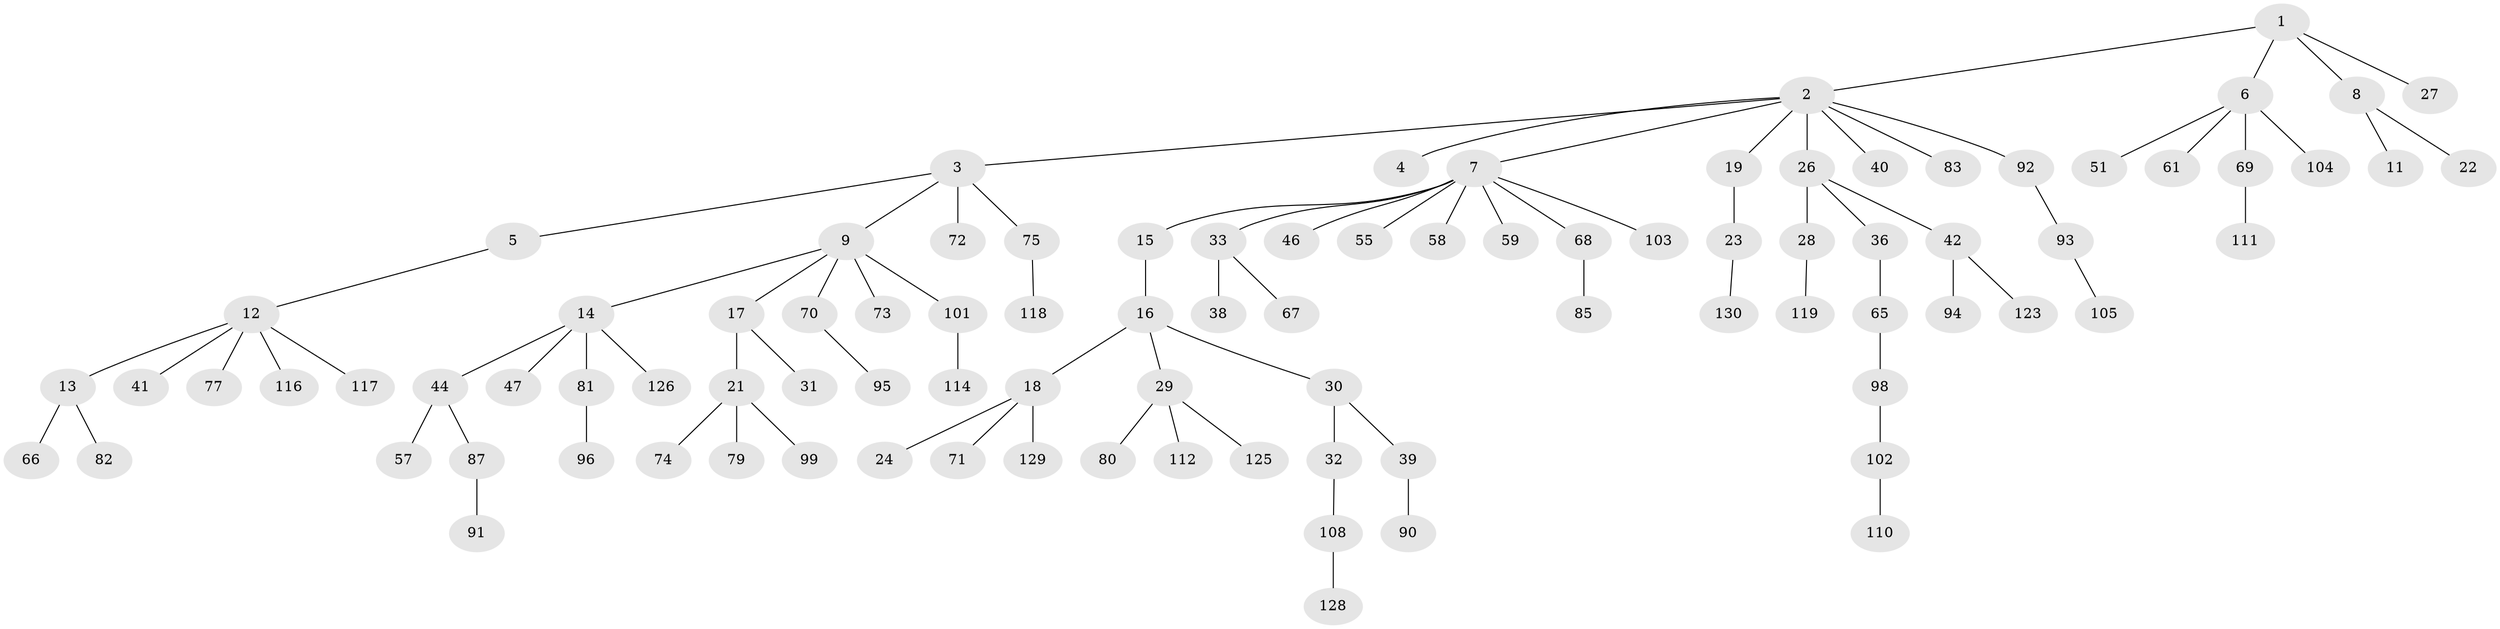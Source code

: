 // Generated by graph-tools (version 1.1) at 2025/24/03/03/25 07:24:07]
// undirected, 93 vertices, 92 edges
graph export_dot {
graph [start="1"]
  node [color=gray90,style=filled];
  1;
  2 [super="+35"];
  3;
  4;
  5 [super="+89"];
  6 [super="+122"];
  7 [super="+10"];
  8 [super="+132"];
  9 [super="+49"];
  11 [super="+76"];
  12 [super="+37"];
  13 [super="+60"];
  14 [super="+25"];
  15 [super="+86"];
  16 [super="+78"];
  17 [super="+20"];
  18 [super="+54"];
  19;
  21 [super="+56"];
  22 [super="+134"];
  23 [super="+84"];
  24;
  26 [super="+127"];
  27 [super="+45"];
  28 [super="+48"];
  29 [super="+88"];
  30 [super="+34"];
  31 [super="+53"];
  32 [super="+43"];
  33 [super="+64"];
  36 [super="+62"];
  38 [super="+52"];
  39 [super="+133"];
  40;
  41;
  42 [super="+50"];
  44;
  46;
  47;
  51;
  55;
  57 [super="+63"];
  58;
  59;
  61 [super="+106"];
  65;
  66;
  67;
  68;
  69 [super="+107"];
  70;
  71;
  72 [super="+97"];
  73;
  74;
  75 [super="+109"];
  77;
  79;
  80 [super="+131"];
  81 [super="+120"];
  82;
  83;
  85 [super="+115"];
  87;
  90;
  91;
  92 [super="+100"];
  93 [super="+124"];
  94 [super="+113"];
  95;
  96;
  98;
  99;
  101;
  102;
  103 [super="+121"];
  104;
  105;
  108;
  110;
  111;
  112;
  114;
  116;
  117;
  118;
  119;
  123;
  125;
  126;
  128;
  129;
  130;
  1 -- 2;
  1 -- 6;
  1 -- 8;
  1 -- 27;
  2 -- 3;
  2 -- 4;
  2 -- 7;
  2 -- 19;
  2 -- 26;
  2 -- 92;
  2 -- 40;
  2 -- 83;
  3 -- 5;
  3 -- 9;
  3 -- 72;
  3 -- 75;
  5 -- 12;
  6 -- 51;
  6 -- 61;
  6 -- 69;
  6 -- 104;
  7 -- 15;
  7 -- 33;
  7 -- 55;
  7 -- 103;
  7 -- 68;
  7 -- 58;
  7 -- 59;
  7 -- 46;
  8 -- 11;
  8 -- 22;
  9 -- 14;
  9 -- 17;
  9 -- 70;
  9 -- 73;
  9 -- 101;
  12 -- 13;
  12 -- 41;
  12 -- 77;
  12 -- 116;
  12 -- 117;
  13 -- 66;
  13 -- 82;
  14 -- 126;
  14 -- 81;
  14 -- 44;
  14 -- 47;
  15 -- 16;
  16 -- 18;
  16 -- 29;
  16 -- 30;
  17 -- 21;
  17 -- 31;
  18 -- 24;
  18 -- 129;
  18 -- 71;
  19 -- 23;
  21 -- 74;
  21 -- 99;
  21 -- 79;
  23 -- 130;
  26 -- 28;
  26 -- 36;
  26 -- 42;
  28 -- 119;
  29 -- 80;
  29 -- 112;
  29 -- 125;
  30 -- 32;
  30 -- 39;
  32 -- 108;
  33 -- 38;
  33 -- 67;
  36 -- 65;
  39 -- 90;
  42 -- 123;
  42 -- 94;
  44 -- 57;
  44 -- 87;
  65 -- 98;
  68 -- 85;
  69 -- 111;
  70 -- 95;
  75 -- 118;
  81 -- 96;
  87 -- 91;
  92 -- 93;
  93 -- 105;
  98 -- 102;
  101 -- 114;
  102 -- 110;
  108 -- 128;
}
